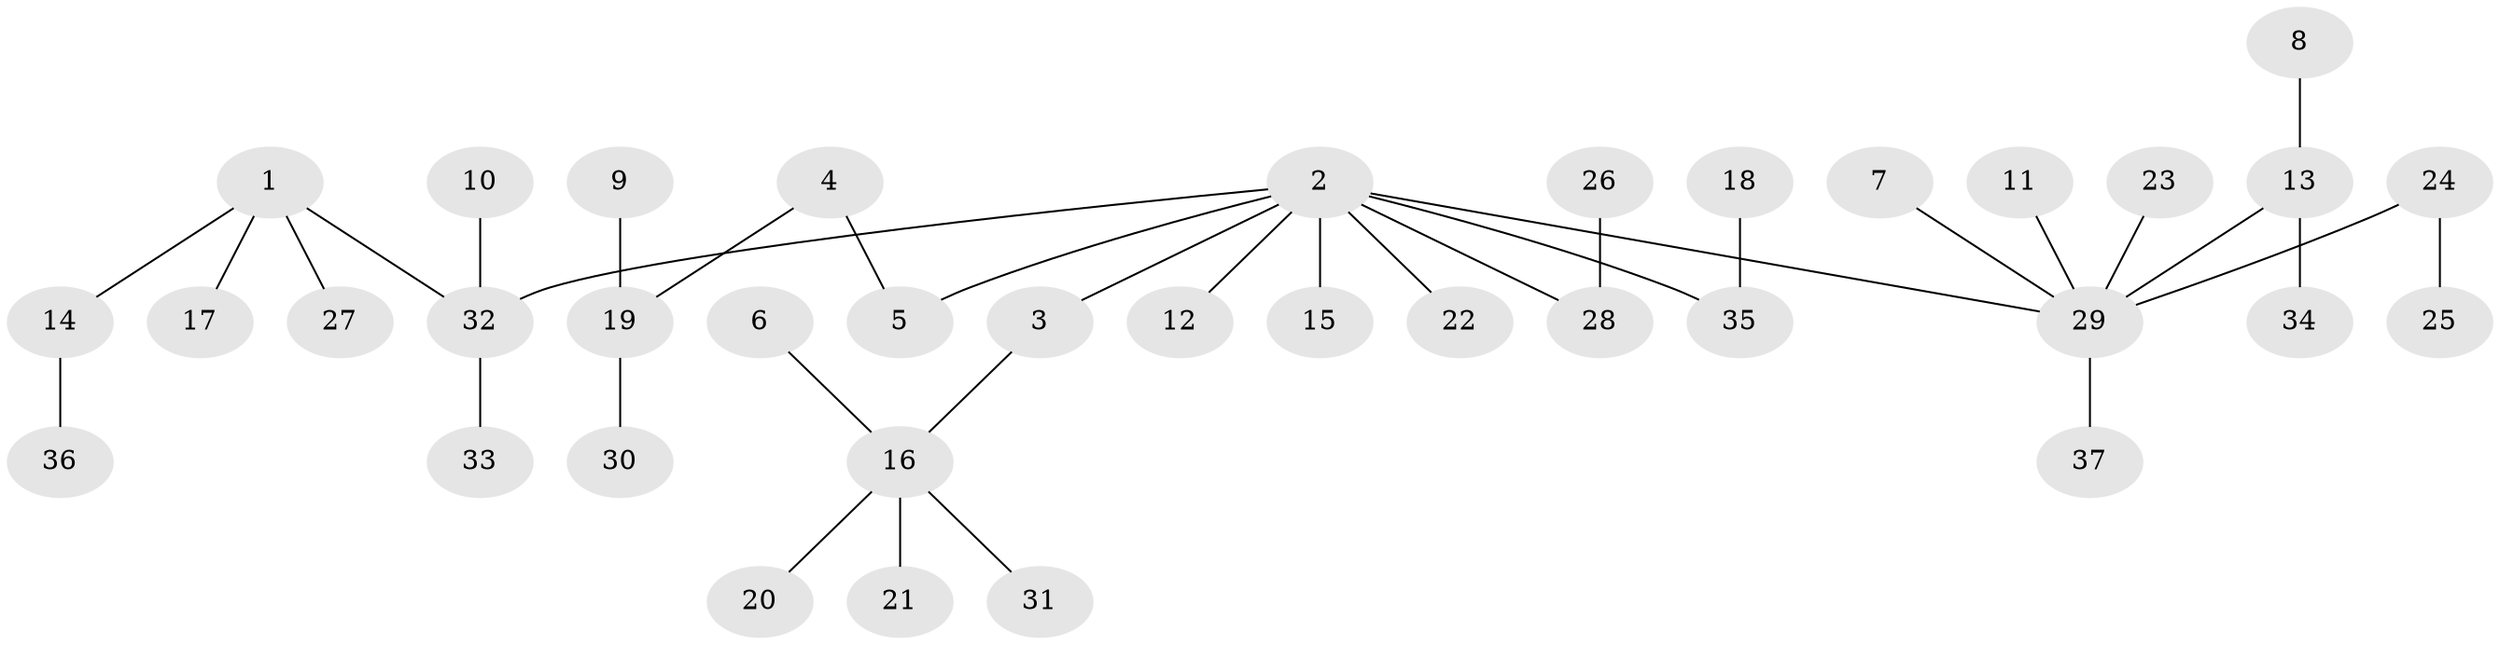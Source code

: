 // original degree distribution, {4: 0.0410958904109589, 3: 0.1506849315068493, 5: 0.0410958904109589, 2: 0.3150684931506849, 1: 0.4383561643835616, 6: 0.0136986301369863}
// Generated by graph-tools (version 1.1) at 2025/26/03/09/25 03:26:25]
// undirected, 37 vertices, 36 edges
graph export_dot {
graph [start="1"]
  node [color=gray90,style=filled];
  1;
  2;
  3;
  4;
  5;
  6;
  7;
  8;
  9;
  10;
  11;
  12;
  13;
  14;
  15;
  16;
  17;
  18;
  19;
  20;
  21;
  22;
  23;
  24;
  25;
  26;
  27;
  28;
  29;
  30;
  31;
  32;
  33;
  34;
  35;
  36;
  37;
  1 -- 14 [weight=1.0];
  1 -- 17 [weight=1.0];
  1 -- 27 [weight=1.0];
  1 -- 32 [weight=1.0];
  2 -- 3 [weight=1.0];
  2 -- 5 [weight=1.0];
  2 -- 12 [weight=1.0];
  2 -- 15 [weight=1.0];
  2 -- 22 [weight=1.0];
  2 -- 28 [weight=1.0];
  2 -- 29 [weight=1.0];
  2 -- 32 [weight=1.0];
  2 -- 35 [weight=1.0];
  3 -- 16 [weight=1.0];
  4 -- 5 [weight=1.0];
  4 -- 19 [weight=1.0];
  6 -- 16 [weight=1.0];
  7 -- 29 [weight=1.0];
  8 -- 13 [weight=1.0];
  9 -- 19 [weight=1.0];
  10 -- 32 [weight=1.0];
  11 -- 29 [weight=1.0];
  13 -- 29 [weight=1.0];
  13 -- 34 [weight=1.0];
  14 -- 36 [weight=1.0];
  16 -- 20 [weight=1.0];
  16 -- 21 [weight=1.0];
  16 -- 31 [weight=1.0];
  18 -- 35 [weight=1.0];
  19 -- 30 [weight=1.0];
  23 -- 29 [weight=1.0];
  24 -- 25 [weight=1.0];
  24 -- 29 [weight=1.0];
  26 -- 28 [weight=1.0];
  29 -- 37 [weight=1.0];
  32 -- 33 [weight=1.0];
}
